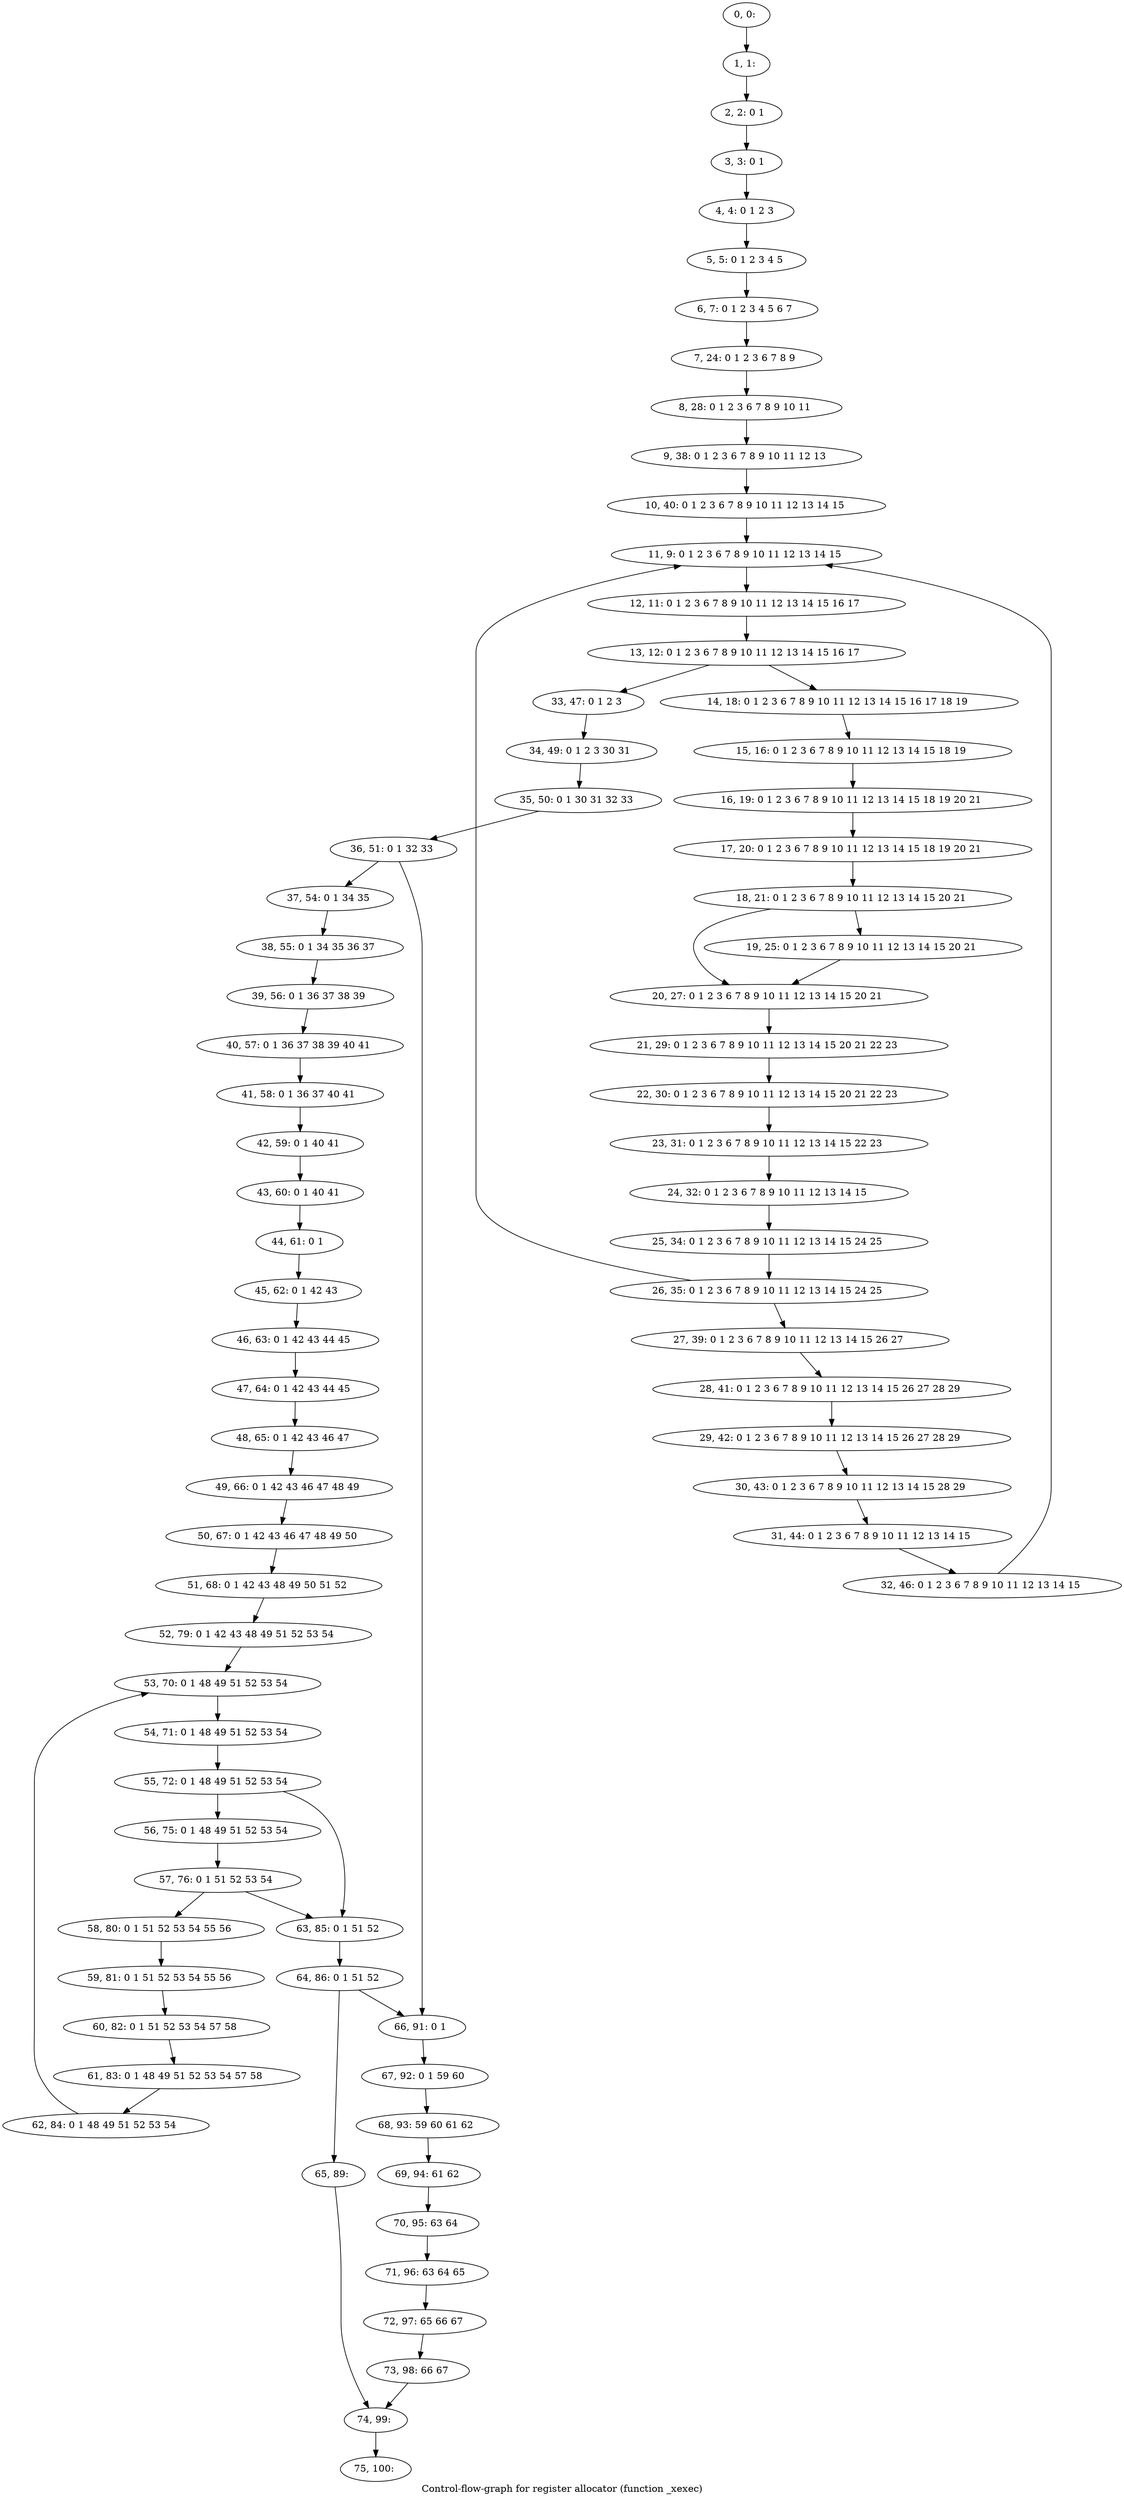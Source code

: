 digraph G {
graph [label="Control-flow-graph for register allocator (function _xexec)"]
0[label="0, 0: "];
1[label="1, 1: "];
2[label="2, 2: 0 1 "];
3[label="3, 3: 0 1 "];
4[label="4, 4: 0 1 2 3 "];
5[label="5, 5: 0 1 2 3 4 5 "];
6[label="6, 7: 0 1 2 3 4 5 6 7 "];
7[label="7, 24: 0 1 2 3 6 7 8 9 "];
8[label="8, 28: 0 1 2 3 6 7 8 9 10 11 "];
9[label="9, 38: 0 1 2 3 6 7 8 9 10 11 12 13 "];
10[label="10, 40: 0 1 2 3 6 7 8 9 10 11 12 13 14 15 "];
11[label="11, 9: 0 1 2 3 6 7 8 9 10 11 12 13 14 15 "];
12[label="12, 11: 0 1 2 3 6 7 8 9 10 11 12 13 14 15 16 17 "];
13[label="13, 12: 0 1 2 3 6 7 8 9 10 11 12 13 14 15 16 17 "];
14[label="14, 18: 0 1 2 3 6 7 8 9 10 11 12 13 14 15 16 17 18 19 "];
15[label="15, 16: 0 1 2 3 6 7 8 9 10 11 12 13 14 15 18 19 "];
16[label="16, 19: 0 1 2 3 6 7 8 9 10 11 12 13 14 15 18 19 20 21 "];
17[label="17, 20: 0 1 2 3 6 7 8 9 10 11 12 13 14 15 18 19 20 21 "];
18[label="18, 21: 0 1 2 3 6 7 8 9 10 11 12 13 14 15 20 21 "];
19[label="19, 25: 0 1 2 3 6 7 8 9 10 11 12 13 14 15 20 21 "];
20[label="20, 27: 0 1 2 3 6 7 8 9 10 11 12 13 14 15 20 21 "];
21[label="21, 29: 0 1 2 3 6 7 8 9 10 11 12 13 14 15 20 21 22 23 "];
22[label="22, 30: 0 1 2 3 6 7 8 9 10 11 12 13 14 15 20 21 22 23 "];
23[label="23, 31: 0 1 2 3 6 7 8 9 10 11 12 13 14 15 22 23 "];
24[label="24, 32: 0 1 2 3 6 7 8 9 10 11 12 13 14 15 "];
25[label="25, 34: 0 1 2 3 6 7 8 9 10 11 12 13 14 15 24 25 "];
26[label="26, 35: 0 1 2 3 6 7 8 9 10 11 12 13 14 15 24 25 "];
27[label="27, 39: 0 1 2 3 6 7 8 9 10 11 12 13 14 15 26 27 "];
28[label="28, 41: 0 1 2 3 6 7 8 9 10 11 12 13 14 15 26 27 28 29 "];
29[label="29, 42: 0 1 2 3 6 7 8 9 10 11 12 13 14 15 26 27 28 29 "];
30[label="30, 43: 0 1 2 3 6 7 8 9 10 11 12 13 14 15 28 29 "];
31[label="31, 44: 0 1 2 3 6 7 8 9 10 11 12 13 14 15 "];
32[label="32, 46: 0 1 2 3 6 7 8 9 10 11 12 13 14 15 "];
33[label="33, 47: 0 1 2 3 "];
34[label="34, 49: 0 1 2 3 30 31 "];
35[label="35, 50: 0 1 30 31 32 33 "];
36[label="36, 51: 0 1 32 33 "];
37[label="37, 54: 0 1 34 35 "];
38[label="38, 55: 0 1 34 35 36 37 "];
39[label="39, 56: 0 1 36 37 38 39 "];
40[label="40, 57: 0 1 36 37 38 39 40 41 "];
41[label="41, 58: 0 1 36 37 40 41 "];
42[label="42, 59: 0 1 40 41 "];
43[label="43, 60: 0 1 40 41 "];
44[label="44, 61: 0 1 "];
45[label="45, 62: 0 1 42 43 "];
46[label="46, 63: 0 1 42 43 44 45 "];
47[label="47, 64: 0 1 42 43 44 45 "];
48[label="48, 65: 0 1 42 43 46 47 "];
49[label="49, 66: 0 1 42 43 46 47 48 49 "];
50[label="50, 67: 0 1 42 43 46 47 48 49 50 "];
51[label="51, 68: 0 1 42 43 48 49 50 51 52 "];
52[label="52, 79: 0 1 42 43 48 49 51 52 53 54 "];
53[label="53, 70: 0 1 48 49 51 52 53 54 "];
54[label="54, 71: 0 1 48 49 51 52 53 54 "];
55[label="55, 72: 0 1 48 49 51 52 53 54 "];
56[label="56, 75: 0 1 48 49 51 52 53 54 "];
57[label="57, 76: 0 1 51 52 53 54 "];
58[label="58, 80: 0 1 51 52 53 54 55 56 "];
59[label="59, 81: 0 1 51 52 53 54 55 56 "];
60[label="60, 82: 0 1 51 52 53 54 57 58 "];
61[label="61, 83: 0 1 48 49 51 52 53 54 57 58 "];
62[label="62, 84: 0 1 48 49 51 52 53 54 "];
63[label="63, 85: 0 1 51 52 "];
64[label="64, 86: 0 1 51 52 "];
65[label="65, 89: "];
66[label="66, 91: 0 1 "];
67[label="67, 92: 0 1 59 60 "];
68[label="68, 93: 59 60 61 62 "];
69[label="69, 94: 61 62 "];
70[label="70, 95: 63 64 "];
71[label="71, 96: 63 64 65 "];
72[label="72, 97: 65 66 67 "];
73[label="73, 98: 66 67 "];
74[label="74, 99: "];
75[label="75, 100: "];
0->1 ;
1->2 ;
2->3 ;
3->4 ;
4->5 ;
5->6 ;
6->7 ;
7->8 ;
8->9 ;
9->10 ;
10->11 ;
11->12 ;
12->13 ;
13->14 ;
13->33 ;
14->15 ;
15->16 ;
16->17 ;
17->18 ;
18->19 ;
18->20 ;
19->20 ;
20->21 ;
21->22 ;
22->23 ;
23->24 ;
24->25 ;
25->26 ;
26->27 ;
26->11 ;
27->28 ;
28->29 ;
29->30 ;
30->31 ;
31->32 ;
32->11 ;
33->34 ;
34->35 ;
35->36 ;
36->37 ;
36->66 ;
37->38 ;
38->39 ;
39->40 ;
40->41 ;
41->42 ;
42->43 ;
43->44 ;
44->45 ;
45->46 ;
46->47 ;
47->48 ;
48->49 ;
49->50 ;
50->51 ;
51->52 ;
52->53 ;
53->54 ;
54->55 ;
55->56 ;
55->63 ;
56->57 ;
57->58 ;
57->63 ;
58->59 ;
59->60 ;
60->61 ;
61->62 ;
62->53 ;
63->64 ;
64->65 ;
64->66 ;
65->74 ;
66->67 ;
67->68 ;
68->69 ;
69->70 ;
70->71 ;
71->72 ;
72->73 ;
73->74 ;
74->75 ;
}
